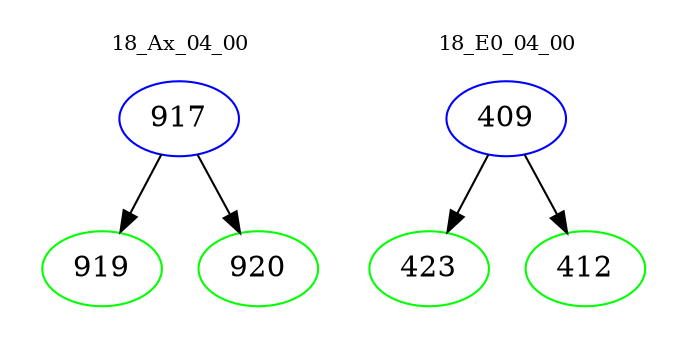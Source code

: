 digraph{
subgraph cluster_0 {
color = white
label = "18_Ax_04_00";
fontsize=10;
T0_917 [label="917", color="blue"]
T0_917 -> T0_919 [color="black"]
T0_919 [label="919", color="green"]
T0_917 -> T0_920 [color="black"]
T0_920 [label="920", color="green"]
}
subgraph cluster_1 {
color = white
label = "18_E0_04_00";
fontsize=10;
T1_409 [label="409", color="blue"]
T1_409 -> T1_423 [color="black"]
T1_423 [label="423", color="green"]
T1_409 -> T1_412 [color="black"]
T1_412 [label="412", color="green"]
}
}
